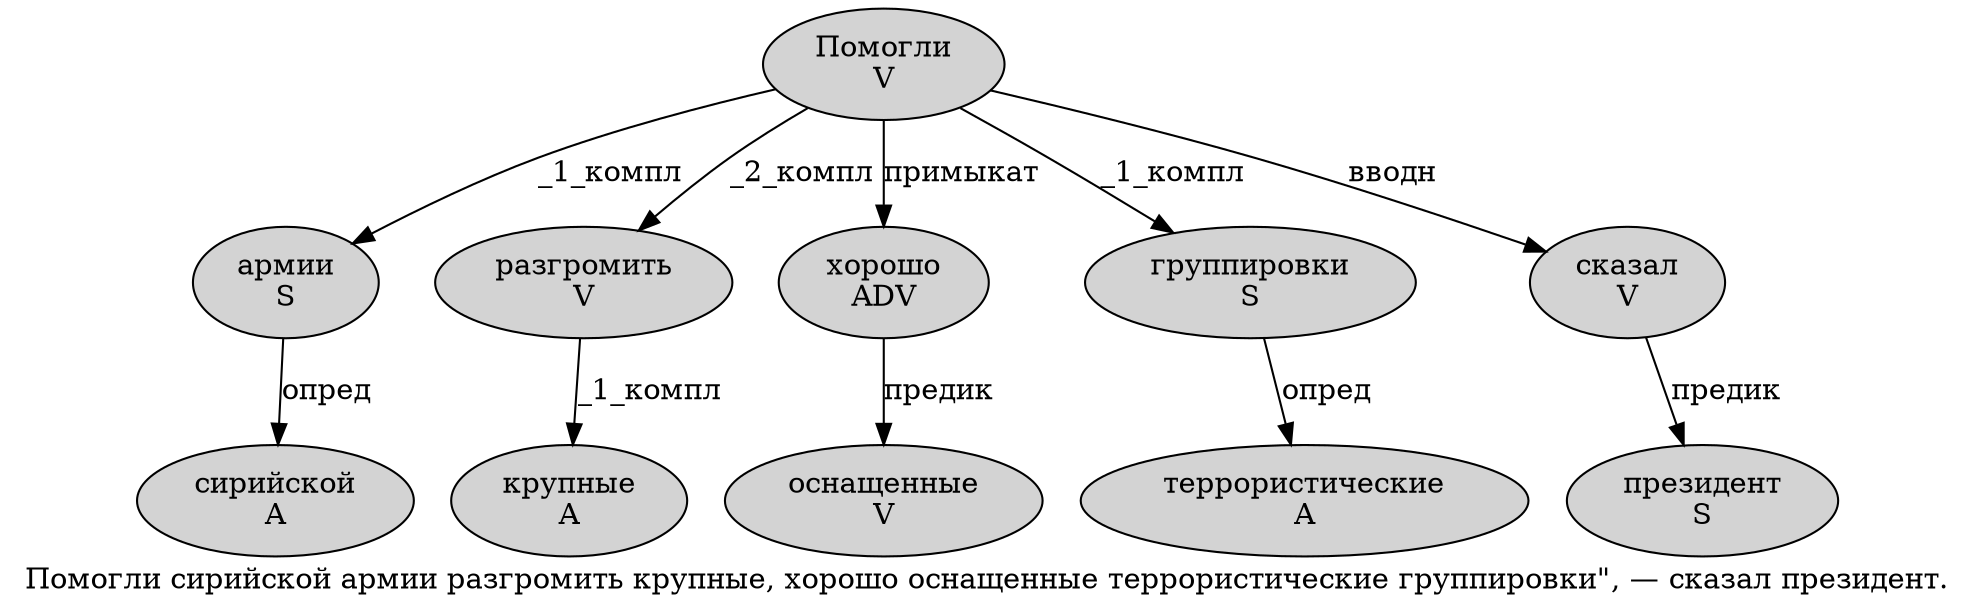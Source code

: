 digraph SENTENCE_86 {
	graph [label="Помогли сирийской армии разгромить крупные, хорошо оснащенные террористические группировки\", — сказал президент."]
	node [style=filled]
		0 [label="Помогли
V" color="" fillcolor=lightgray penwidth=1 shape=ellipse]
		1 [label="сирийской
A" color="" fillcolor=lightgray penwidth=1 shape=ellipse]
		2 [label="армии
S" color="" fillcolor=lightgray penwidth=1 shape=ellipse]
		3 [label="разгромить
V" color="" fillcolor=lightgray penwidth=1 shape=ellipse]
		4 [label="крупные
A" color="" fillcolor=lightgray penwidth=1 shape=ellipse]
		6 [label="хорошо
ADV" color="" fillcolor=lightgray penwidth=1 shape=ellipse]
		7 [label="оснащенные
V" color="" fillcolor=lightgray penwidth=1 shape=ellipse]
		8 [label="террористические
A" color="" fillcolor=lightgray penwidth=1 shape=ellipse]
		9 [label="группировки
S" color="" fillcolor=lightgray penwidth=1 shape=ellipse]
		13 [label="сказал
V" color="" fillcolor=lightgray penwidth=1 shape=ellipse]
		14 [label="президент
S" color="" fillcolor=lightgray penwidth=1 shape=ellipse]
			2 -> 1 [label="опред"]
			6 -> 7 [label="предик"]
			0 -> 2 [label="_1_компл"]
			0 -> 3 [label="_2_компл"]
			0 -> 6 [label="примыкат"]
			0 -> 9 [label="_1_компл"]
			0 -> 13 [label="вводн"]
			13 -> 14 [label="предик"]
			3 -> 4 [label="_1_компл"]
			9 -> 8 [label="опред"]
}